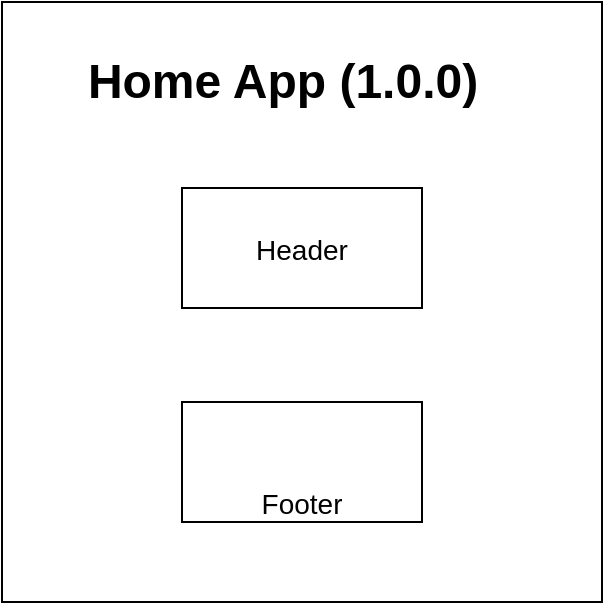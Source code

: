 <mxfile>
    <diagram id="Dk7iJK5T2U81QeYGpZ_8" name="Page-1">
        <mxGraphModel dx="1084" dy="417" grid="1" gridSize="10" guides="1" tooltips="1" connect="1" arrows="1" fold="1" page="1" pageScale="1" pageWidth="850" pageHeight="1100" math="0" shadow="0">
            <root>
                <mxCell id="0"/>
                <mxCell id="1" parent="0"/>
                <mxCell id="2" value="" style="whiteSpace=wrap;html=1;aspect=fixed;" vertex="1" parent="1">
                    <mxGeometry x="90" y="40" width="300" height="300" as="geometry"/>
                </mxCell>
                <mxCell id="3" value="" style="rounded=0;whiteSpace=wrap;html=1;" vertex="1" parent="1">
                    <mxGeometry x="180" y="133" width="120" height="60" as="geometry"/>
                </mxCell>
                <mxCell id="4" value="" style="rounded=0;whiteSpace=wrap;html=1;" vertex="1" parent="1">
                    <mxGeometry x="180" y="240" width="120" height="60" as="geometry"/>
                </mxCell>
                <mxCell id="5" value="Home App (1.0.0)" style="text;strokeColor=none;fillColor=none;html=1;fontSize=24;fontStyle=1;verticalAlign=middle;align=center;" vertex="1" parent="1">
                    <mxGeometry x="180" y="60" width="100" height="40" as="geometry"/>
                </mxCell>
                <UserObject label="&lt;font style=&quot;font-size: 14px&quot;&gt;Header&lt;/font&gt;" placeholders="1" name="Variable" id="6">
                    <mxCell style="text;html=1;strokeColor=none;fillColor=none;align=center;verticalAlign=middle;whiteSpace=wrap;overflow=hidden;" vertex="1" parent="1">
                        <mxGeometry x="200" y="153" width="80" height="20" as="geometry"/>
                    </mxCell>
                </UserObject>
                <UserObject label="&lt;font style=&quot;font-size: 14px&quot;&gt;Footer&lt;/font&gt;" placeholders="1" name="Variable" id="7">
                    <mxCell style="text;html=1;strokeColor=none;fillColor=none;align=center;verticalAlign=middle;whiteSpace=wrap;overflow=hidden;" vertex="1" parent="1">
                        <mxGeometry x="200" y="280" width="80" height="20" as="geometry"/>
                    </mxCell>
                </UserObject>
            </root>
        </mxGraphModel>
    </diagram>
</mxfile>